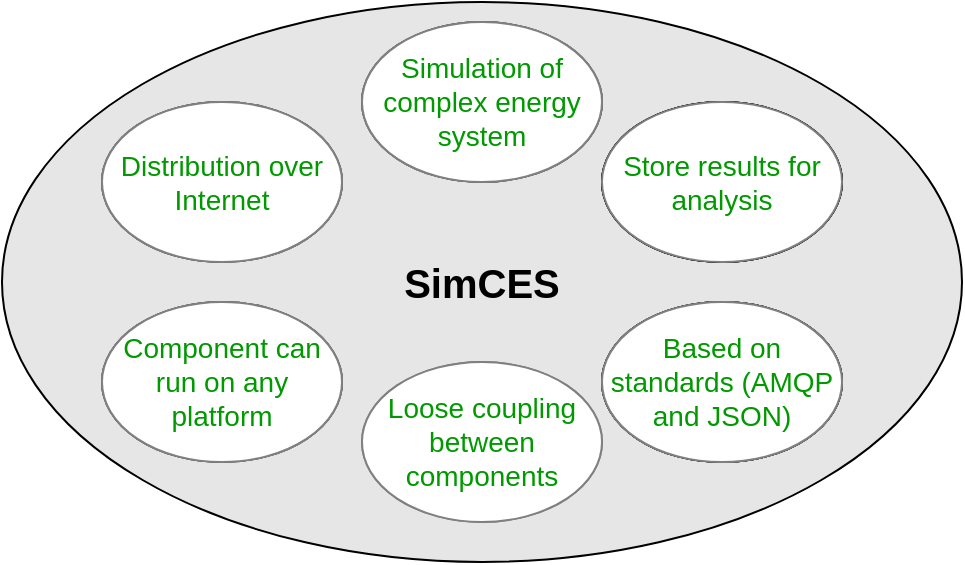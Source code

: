 <mxfile version="13.7.7" type="device"><diagram id="Wmtn3qec-wkW8h7B0IHb" name="Page-1"><mxGraphModel dx="1422" dy="794" grid="1" gridSize="10" guides="1" tooltips="1" connect="1" arrows="1" fold="1" page="1" pageScale="1" pageWidth="850" pageHeight="1100" math="0" shadow="0"><root><mxCell id="0"/><mxCell id="1" parent="0"/><mxCell id="aEATHa20ZczJSpuEstrL-1" value="SimCES" style="ellipse;whiteSpace=wrap;html=1;verticalAlign=middle;fontSize=20;fontStyle=1;fillColor=#E6E6E6;" vertex="1" parent="1"><mxGeometry x="160" y="120" width="480" height="280" as="geometry"/></mxCell><mxCell id="aEATHa20ZczJSpuEstrL-2" value="Distribution over Internet" style="ellipse;whiteSpace=wrap;html=1;fontSize=14;" vertex="1" parent="1"><mxGeometry x="210" y="170" width="120" height="80" as="geometry"/></mxCell><mxCell id="aEATHa20ZczJSpuEstrL-3" value="Component can run on any platform" style="ellipse;whiteSpace=wrap;html=1;fontSize=14;" vertex="1" parent="1"><mxGeometry x="210" y="270" width="120" height="80" as="geometry"/></mxCell><mxCell id="aEATHa20ZczJSpuEstrL-4" value="Loose coupling between components" style="ellipse;whiteSpace=wrap;html=1;fontSize=14;strokeColor=#808080;" vertex="1" parent="1"><mxGeometry x="340" y="300" width="120" height="80" as="geometry"/></mxCell><mxCell id="aEATHa20ZczJSpuEstrL-5" value="Based on standards (AMQP and JSON)" style="ellipse;whiteSpace=wrap;html=1;fontSize=14;" vertex="1" parent="1"><mxGeometry x="460" y="270" width="120" height="80" as="geometry"/></mxCell><mxCell id="aEATHa20ZczJSpuEstrL-6" value="Simulation of complex energy system" style="ellipse;whiteSpace=wrap;html=1;fontSize=14;" vertex="1" parent="1"><mxGeometry x="340" y="130" width="120" height="80" as="geometry"/></mxCell><mxCell id="aEATHa20ZczJSpuEstrL-7" value="Store results for analysis" style="ellipse;whiteSpace=wrap;html=1;fontSize=14;" vertex="1" parent="1"><mxGeometry x="460" y="170" width="120" height="80" as="geometry"/></mxCell><mxCell id="aEATHa20ZczJSpuEstrL-8" value="Store results for analysis" style="ellipse;whiteSpace=wrap;html=1;fontSize=14;" vertex="1" parent="1"><mxGeometry x="460" y="170" width="120" height="80" as="geometry"/></mxCell><mxCell id="aEATHa20ZczJSpuEstrL-9" value="Based on standards (AMQP and JSON)" style="ellipse;whiteSpace=wrap;html=1;fontSize=14;" vertex="1" parent="1"><mxGeometry x="460" y="270" width="120" height="80" as="geometry"/></mxCell><mxCell id="aEATHa20ZczJSpuEstrL-10" value="Store results for analysis" style="ellipse;whiteSpace=wrap;html=1;fontSize=14;" vertex="1" parent="1"><mxGeometry x="460" y="170" width="120" height="80" as="geometry"/></mxCell><mxCell id="aEATHa20ZczJSpuEstrL-11" value="Based on standards (AMQP and JSON)" style="ellipse;whiteSpace=wrap;html=1;fontSize=14;" vertex="1" parent="1"><mxGeometry x="460" y="270" width="120" height="80" as="geometry"/></mxCell><mxCell id="aEATHa20ZczJSpuEstrL-12" value="Component can run on any platform" style="ellipse;whiteSpace=wrap;html=1;fontSize=14;strokeColor=#808080;" vertex="1" parent="1"><mxGeometry x="210" y="270" width="120" height="80" as="geometry"/></mxCell><mxCell id="aEATHa20ZczJSpuEstrL-13" value="Based on standards (AMQP and JSON)" style="ellipse;whiteSpace=wrap;html=1;fontSize=14;strokeColor=#808080;" vertex="1" parent="1"><mxGeometry x="460" y="270" width="120" height="80" as="geometry"/></mxCell><mxCell id="aEATHa20ZczJSpuEstrL-14" value="Store results for analysis" style="ellipse;whiteSpace=wrap;html=1;fontSize=14;strokeColor=#808080;fontColor=#009900;" vertex="1" parent="1"><mxGeometry x="460" y="170" width="120" height="80" as="geometry"/></mxCell><mxCell id="aEATHa20ZczJSpuEstrL-15" value="Simulation of complex energy system" style="ellipse;whiteSpace=wrap;html=1;fontSize=14;strokeColor=#808080;" vertex="1" parent="1"><mxGeometry x="340" y="130" width="120" height="80" as="geometry"/></mxCell><mxCell id="aEATHa20ZczJSpuEstrL-16" value="Distribution over Internet" style="ellipse;whiteSpace=wrap;html=1;fontSize=14;strokeColor=#808080;" vertex="1" parent="1"><mxGeometry x="210" y="170" width="120" height="80" as="geometry"/></mxCell><mxCell id="aEATHa20ZczJSpuEstrL-19" value="Based on standards (AMQP and JSON)" style="ellipse;whiteSpace=wrap;html=1;fontSize=14;strokeColor=#808080;fontColor=#009900;" vertex="1" parent="1"><mxGeometry x="460" y="270" width="120" height="80" as="geometry"/></mxCell><mxCell id="aEATHa20ZczJSpuEstrL-20" value="Loose coupling between components" style="ellipse;whiteSpace=wrap;html=1;fontSize=14;strokeColor=#808080;fontColor=#009900;" vertex="1" parent="1"><mxGeometry x="340" y="300" width="120" height="80" as="geometry"/></mxCell><mxCell id="aEATHa20ZczJSpuEstrL-21" value="Component can run on any platform" style="ellipse;whiteSpace=wrap;html=1;fontSize=14;strokeColor=#808080;fontColor=#009900;" vertex="1" parent="1"><mxGeometry x="210" y="270" width="120" height="80" as="geometry"/></mxCell><mxCell id="aEATHa20ZczJSpuEstrL-22" value="Distribution over Internet" style="ellipse;whiteSpace=wrap;html=1;fontSize=14;strokeColor=#808080;fontColor=#009900;" vertex="1" parent="1"><mxGeometry x="210" y="170" width="120" height="80" as="geometry"/></mxCell><mxCell id="aEATHa20ZczJSpuEstrL-23" value="Simulation of complex energy system" style="ellipse;whiteSpace=wrap;html=1;fontSize=14;strokeColor=#808080;fontColor=#009900;" vertex="1" parent="1"><mxGeometry x="340" y="130" width="120" height="80" as="geometry"/></mxCell></root></mxGraphModel></diagram></mxfile>